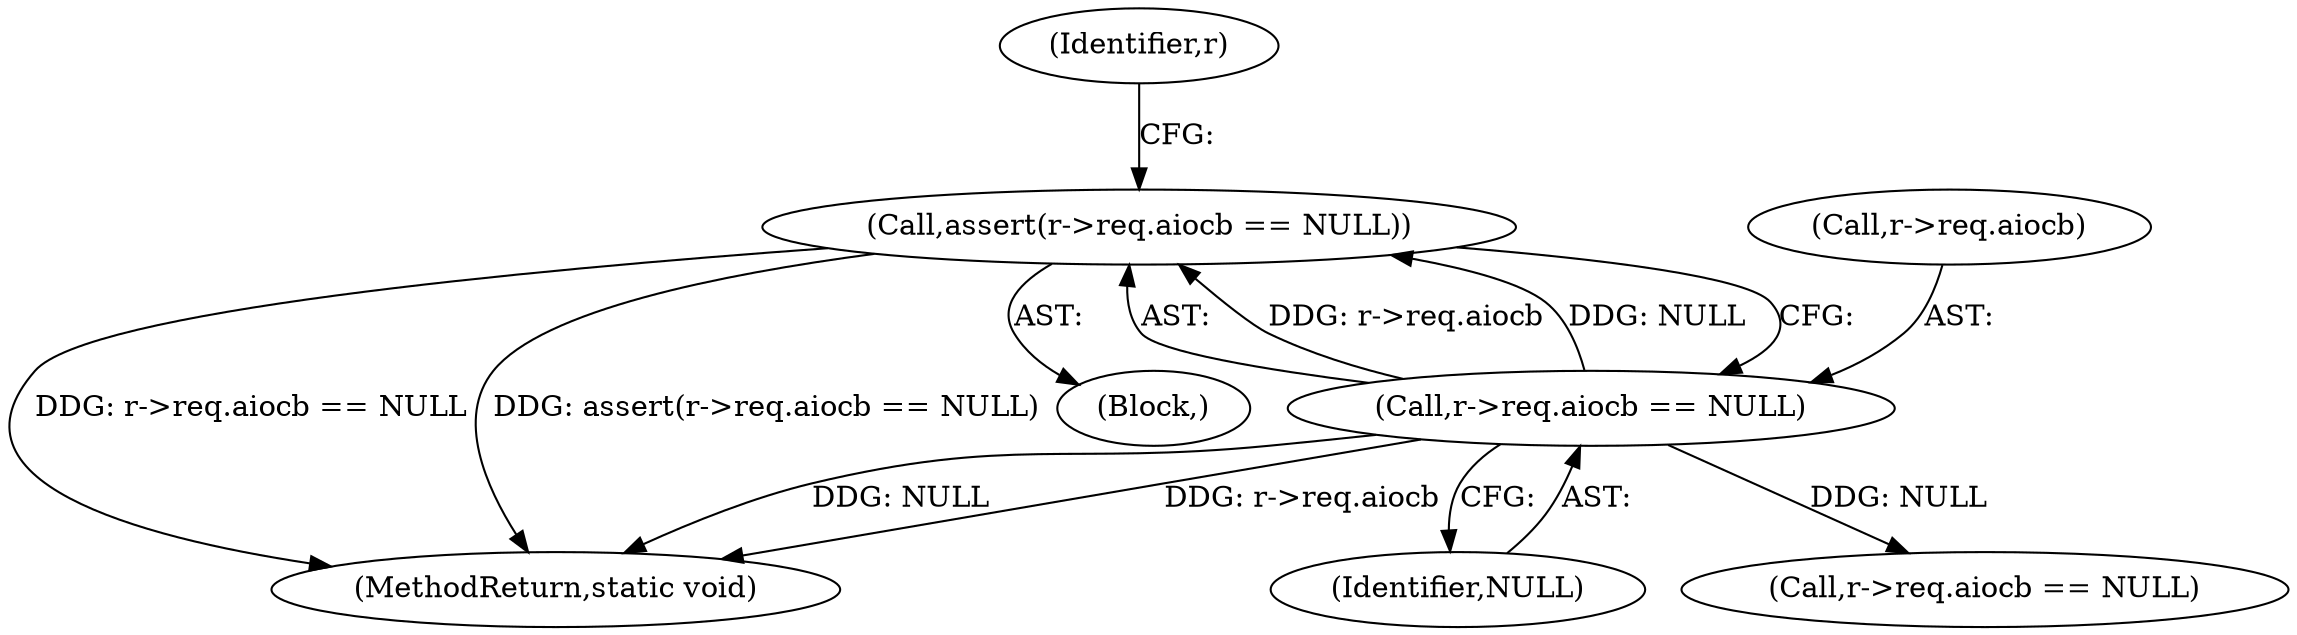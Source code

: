 digraph "0_qemu_103b40f51e4012b3b0ad20f615562a1806d7f49a_0@API" {
"1000176" [label="(Call,assert(r->req.aiocb == NULL))"];
"1000177" [label="(Call,r->req.aiocb == NULL)"];
"1000183" [label="(Identifier,NULL)"];
"1000178" [label="(Call,r->req.aiocb)"];
"1000104" [label="(Block,)"];
"1000177" [label="(Call,r->req.aiocb == NULL)"];
"1000291" [label="(MethodReturn,static void)"];
"1000189" [label="(Identifier,r)"];
"1000279" [label="(Call,r->req.aiocb == NULL)"];
"1000176" [label="(Call,assert(r->req.aiocb == NULL))"];
"1000176" -> "1000104"  [label="AST: "];
"1000176" -> "1000177"  [label="CFG: "];
"1000177" -> "1000176"  [label="AST: "];
"1000189" -> "1000176"  [label="CFG: "];
"1000176" -> "1000291"  [label="DDG: assert(r->req.aiocb == NULL)"];
"1000176" -> "1000291"  [label="DDG: r->req.aiocb == NULL"];
"1000177" -> "1000176"  [label="DDG: r->req.aiocb"];
"1000177" -> "1000176"  [label="DDG: NULL"];
"1000177" -> "1000183"  [label="CFG: "];
"1000178" -> "1000177"  [label="AST: "];
"1000183" -> "1000177"  [label="AST: "];
"1000177" -> "1000291"  [label="DDG: r->req.aiocb"];
"1000177" -> "1000291"  [label="DDG: NULL"];
"1000177" -> "1000279"  [label="DDG: NULL"];
}

